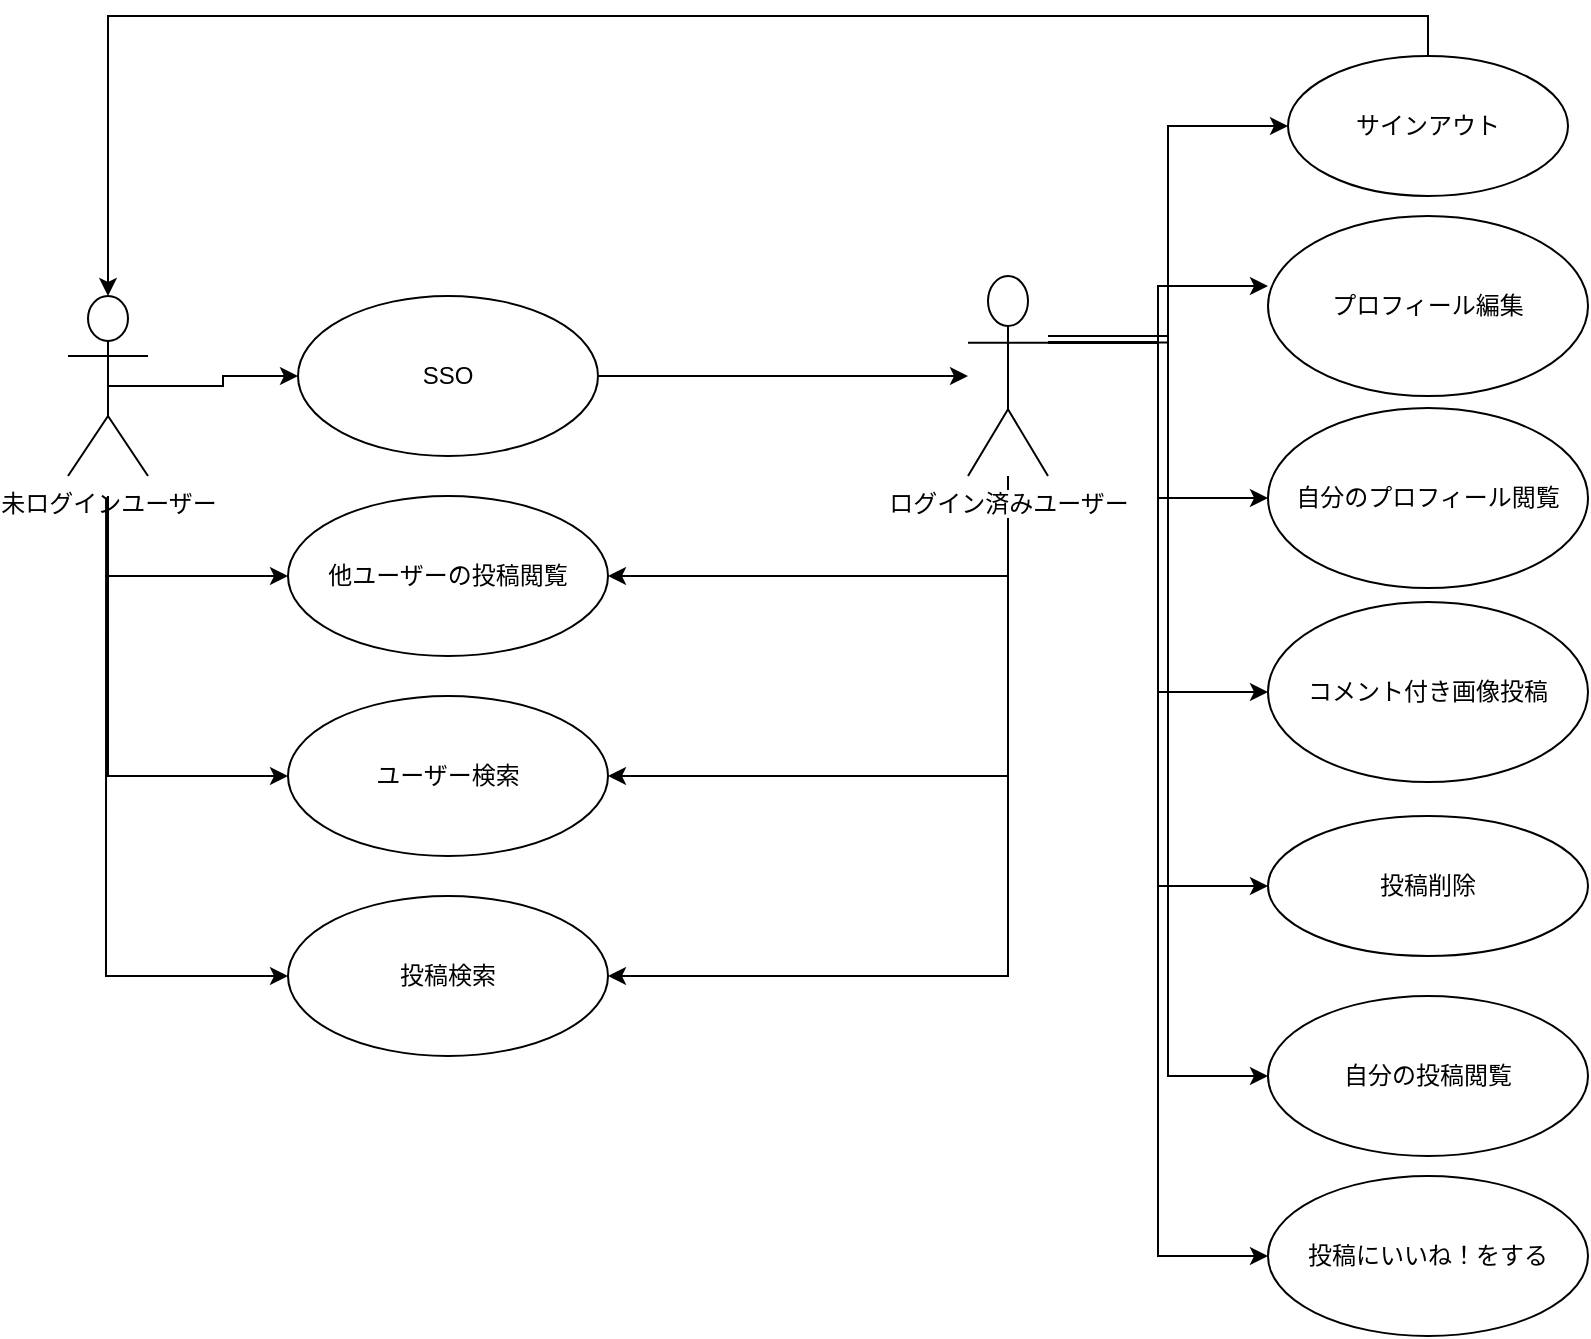 <mxfile version="14.6.13" type="device"><diagram id="Smv6oBefE2xS7m_7yH-z" name="Page-1"><mxGraphModel dx="1422" dy="762" grid="1" gridSize="10" guides="1" tooltips="1" connect="1" arrows="1" fold="1" page="1" pageScale="1" pageWidth="1169" pageHeight="1654" math="0" shadow="0"><root><object label="" id="0"><mxCell/></object><mxCell id="1" parent="0"/><mxCell id="GPNWJFbPKaoviUihQKQw-44" style="edgeStyle=orthogonalEdgeStyle;rounded=0;orthogonalLoop=1;jettySize=auto;html=1;entryX=0;entryY=0.5;entryDx=0;entryDy=0;" parent="1" target="GPNWJFbPKaoviUihQKQw-31" edge="1"><mxGeometry relative="1" as="geometry"><mxPoint x="70" y="550" as="targetPoint"/><Array as="points"><mxPoint x="70" y="460"/></Array><mxPoint x="70" y="320" as="sourcePoint"/></mxGeometry></mxCell><mxCell id="GPNWJFbPKaoviUihQKQw-45" style="edgeStyle=orthogonalEdgeStyle;rounded=0;orthogonalLoop=1;jettySize=auto;html=1;entryX=0;entryY=0.5;entryDx=0;entryDy=0;" parent="1" target="GPNWJFbPKaoviUihQKQw-32" edge="1"><mxGeometry relative="1" as="geometry"><mxPoint x="130" y="600" as="targetPoint"/><Array as="points"><mxPoint x="70" y="360"/></Array><mxPoint x="70" y="320" as="sourcePoint"/></mxGeometry></mxCell><mxCell id="UbUkWvJ_m4clPPJjWSKF-2" style="edgeStyle=orthogonalEdgeStyle;rounded=0;orthogonalLoop=1;jettySize=auto;html=1;entryX=0;entryY=0.5;entryDx=0;entryDy=0;exitX=0.492;exitY=1.003;exitDx=0;exitDy=0;exitPerimeter=0;" edge="1" parent="1" target="UbUkWvJ_m4clPPJjWSKF-1"><mxGeometry relative="1" as="geometry"><mxPoint x="69.04" y="320.6" as="sourcePoint"/><Array as="points"><mxPoint x="69" y="560"/></Array></mxGeometry></mxCell><mxCell id="GPNWJFbPKaoviUihQKQw-26" style="edgeStyle=orthogonalEdgeStyle;rounded=0;orthogonalLoop=1;jettySize=auto;html=1;exitX=1;exitY=0.333;exitDx=0;exitDy=0;exitPerimeter=0;entryX=0;entryY=0.5;entryDx=0;entryDy=0;" parent="1" source="GPNWJFbPKaoviUihQKQw-10" target="GPNWJFbPKaoviUihQKQw-25" edge="1"><mxGeometry relative="1" as="geometry"/></mxCell><mxCell id="GPNWJFbPKaoviUihQKQw-28" style="edgeStyle=orthogonalEdgeStyle;rounded=0;orthogonalLoop=1;jettySize=auto;html=1;exitX=1;exitY=0.333;exitDx=0;exitDy=0;exitPerimeter=0;entryX=0;entryY=0.389;entryDx=0;entryDy=0;entryPerimeter=0;" parent="1" source="GPNWJFbPKaoviUihQKQw-10" target="GPNWJFbPKaoviUihQKQw-24" edge="1"><mxGeometry relative="1" as="geometry"/></mxCell><mxCell id="GPNWJFbPKaoviUihQKQw-30" style="edgeStyle=orthogonalEdgeStyle;rounded=0;orthogonalLoop=1;jettySize=auto;html=1;entryX=0;entryY=0.5;entryDx=0;entryDy=0;exitX=1;exitY=0.333;exitDx=0;exitDy=0;exitPerimeter=0;" parent="1" source="GPNWJFbPKaoviUihQKQw-10" target="GPNWJFbPKaoviUihQKQw-29" edge="1"><mxGeometry relative="1" as="geometry"/></mxCell><mxCell id="GPNWJFbPKaoviUihQKQw-35" style="edgeStyle=orthogonalEdgeStyle;rounded=0;orthogonalLoop=1;jettySize=auto;html=1;entryX=1;entryY=0.5;entryDx=0;entryDy=0;" parent="1" source="GPNWJFbPKaoviUihQKQw-10" target="GPNWJFbPKaoviUihQKQw-31" edge="1"><mxGeometry relative="1" as="geometry"><mxPoint x="530" y="310" as="sourcePoint"/><Array as="points"><mxPoint x="520" y="460"/></Array></mxGeometry></mxCell><mxCell id="GPNWJFbPKaoviUihQKQw-38" style="edgeStyle=orthogonalEdgeStyle;rounded=0;orthogonalLoop=1;jettySize=auto;html=1;entryX=1;entryY=0.5;entryDx=0;entryDy=0;" parent="1" target="GPNWJFbPKaoviUihQKQw-32" edge="1"><mxGeometry relative="1" as="geometry"><mxPoint x="520" y="385" as="sourcePoint"/><Array as="points"><mxPoint x="520" y="360"/></Array></mxGeometry></mxCell><mxCell id="GPNWJFbPKaoviUihQKQw-42" style="edgeStyle=orthogonalEdgeStyle;rounded=0;orthogonalLoop=1;jettySize=auto;html=1;exitX=1;exitY=0.333;exitDx=0;exitDy=0;exitPerimeter=0;entryX=0;entryY=0.5;entryDx=0;entryDy=0;" parent="1" source="GPNWJFbPKaoviUihQKQw-10" target="GPNWJFbPKaoviUihQKQw-41" edge="1"><mxGeometry relative="1" as="geometry"/></mxCell><mxCell id="GPNWJFbPKaoviUihQKQw-18" style="edgeStyle=orthogonalEdgeStyle;rounded=0;orthogonalLoop=1;jettySize=auto;html=1;exitX=0.5;exitY=0.5;exitDx=0;exitDy=0;exitPerimeter=0;" parent="1" source="GPNWJFbPKaoviUihQKQw-12" target="GPNWJFbPKaoviUihQKQw-14" edge="1"><mxGeometry relative="1" as="geometry"/></mxCell><mxCell id="GPNWJFbPKaoviUihQKQw-12" value="未ログインユーザー" style="shape=umlActor;verticalLabelPosition=bottom;verticalAlign=top;html=1;outlineConnect=0;" parent="1" vertex="1"><mxGeometry x="50" y="220" width="40" height="90" as="geometry"/></mxCell><mxCell id="GPNWJFbPKaoviUihQKQw-21" style="edgeStyle=orthogonalEdgeStyle;rounded=0;orthogonalLoop=1;jettySize=auto;html=1;exitX=1;exitY=0.5;exitDx=0;exitDy=0;" parent="1" source="GPNWJFbPKaoviUihQKQw-14" target="GPNWJFbPKaoviUihQKQw-10" edge="1"><mxGeometry relative="1" as="geometry"/></mxCell><mxCell id="GPNWJFbPKaoviUihQKQw-14" value="SSO" style="ellipse;whiteSpace=wrap;html=1;" parent="1" vertex="1"><mxGeometry x="165" y="220" width="150" height="80" as="geometry"/></mxCell><mxCell id="GPNWJFbPKaoviUihQKQw-24" value="プロフィール編集" style="ellipse;whiteSpace=wrap;html=1;" parent="1" vertex="1"><mxGeometry x="650" y="180" width="160" height="90" as="geometry"/></mxCell><mxCell id="GPNWJFbPKaoviUihQKQw-27" style="edgeStyle=orthogonalEdgeStyle;rounded=0;orthogonalLoop=1;jettySize=auto;html=1;exitX=0.5;exitY=0;exitDx=0;exitDy=0;entryX=0.5;entryY=0;entryDx=0;entryDy=0;entryPerimeter=0;" parent="1" source="GPNWJFbPKaoviUihQKQw-25" target="GPNWJFbPKaoviUihQKQw-12" edge="1"><mxGeometry relative="1" as="geometry"/></mxCell><mxCell id="GPNWJFbPKaoviUihQKQw-25" value="サインアウト" style="ellipse;whiteSpace=wrap;html=1;" parent="1" vertex="1"><mxGeometry x="660" y="100" width="140" height="70" as="geometry"/></mxCell><mxCell id="GPNWJFbPKaoviUihQKQw-29" value="コメント付き画像投稿" style="ellipse;whiteSpace=wrap;html=1;" parent="1" vertex="1"><mxGeometry x="650" y="373" width="160" height="90" as="geometry"/></mxCell><mxCell id="GPNWJFbPKaoviUihQKQw-31" value="ユーザー検索" style="ellipse;whiteSpace=wrap;html=1;" parent="1" vertex="1"><mxGeometry x="160" y="420" width="160" height="80" as="geometry"/></mxCell><mxCell id="GPNWJFbPKaoviUihQKQw-32" value="他ユーザーの投稿閲覧" style="ellipse;whiteSpace=wrap;html=1;" parent="1" vertex="1"><mxGeometry x="160" y="320" width="160" height="80" as="geometry"/></mxCell><mxCell id="GPNWJFbPKaoviUihQKQw-33" value="自分の投稿閲覧" style="ellipse;whiteSpace=wrap;html=1;" parent="1" vertex="1"><mxGeometry x="650" y="570" width="160" height="80" as="geometry"/></mxCell><mxCell id="GPNWJFbPKaoviUihQKQw-34" value="投稿にいいね！をする" style="ellipse;whiteSpace=wrap;html=1;" parent="1" vertex="1"><mxGeometry x="650" y="660" width="160" height="80" as="geometry"/></mxCell><mxCell id="GPNWJFbPKaoviUihQKQw-39" style="edgeStyle=orthogonalEdgeStyle;rounded=0;orthogonalLoop=1;jettySize=auto;html=1;entryX=0;entryY=0.5;entryDx=0;entryDy=0;" parent="1" target="GPNWJFbPKaoviUihQKQw-33" edge="1" source="GPNWJFbPKaoviUihQKQw-10"><mxGeometry relative="1" as="geometry"><mxPoint x="550" y="240" as="sourcePoint"/><mxPoint x="640" y="710" as="targetPoint"/><Array as="points"><mxPoint x="600" y="240"/><mxPoint x="600" y="610"/><mxPoint x="650" y="610"/></Array></mxGeometry></mxCell><mxCell id="GPNWJFbPKaoviUihQKQw-40" style="edgeStyle=orthogonalEdgeStyle;rounded=0;orthogonalLoop=1;jettySize=auto;html=1;entryX=0;entryY=0.5;entryDx=0;entryDy=0;exitX=1;exitY=0.333;exitDx=0;exitDy=0;exitPerimeter=0;" parent="1" target="GPNWJFbPKaoviUihQKQw-34" edge="1" source="GPNWJFbPKaoviUihQKQw-10"><mxGeometry relative="1" as="geometry"><mxPoint x="540" y="390" as="sourcePoint"/><mxPoint x="610" y="935" as="targetPoint"/></mxGeometry></mxCell><mxCell id="GPNWJFbPKaoviUihQKQw-41" value="自分のプロフィール閲覧" style="ellipse;whiteSpace=wrap;html=1;" parent="1" vertex="1"><mxGeometry x="650" y="276" width="160" height="90" as="geometry"/></mxCell><mxCell id="UbUkWvJ_m4clPPJjWSKF-4" style="edgeStyle=orthogonalEdgeStyle;rounded=0;orthogonalLoop=1;jettySize=auto;html=1;entryX=1;entryY=0.5;entryDx=0;entryDy=0;" edge="1" parent="1" source="GPNWJFbPKaoviUihQKQw-10" target="UbUkWvJ_m4clPPJjWSKF-1"><mxGeometry relative="1" as="geometry"><Array as="points"><mxPoint x="520" y="560"/></Array></mxGeometry></mxCell><mxCell id="UbUkWvJ_m4clPPJjWSKF-6" style="edgeStyle=orthogonalEdgeStyle;rounded=0;orthogonalLoop=1;jettySize=auto;html=1;entryX=0;entryY=0.5;entryDx=0;entryDy=0;exitX=1;exitY=0.333;exitDx=0;exitDy=0;exitPerimeter=0;" edge="1" parent="1" source="GPNWJFbPKaoviUihQKQw-10" target="UbUkWvJ_m4clPPJjWSKF-5"><mxGeometry relative="1" as="geometry"/></mxCell><object label="&lt;span style=&quot;background-color: rgb(255 , 255 , 255)&quot;&gt;ログイン済みユーザー&lt;/span&gt;" id="GPNWJFbPKaoviUihQKQw-10"><mxCell style="shape=umlActor;verticalLabelPosition=bottom;verticalAlign=top;html=1;strokeWidth=1;sketch=0;" parent="1" vertex="1"><mxGeometry x="500" y="210" width="40" height="100" as="geometry"/></mxCell></object><mxCell id="UbUkWvJ_m4clPPJjWSKF-1" value="投稿検索" style="ellipse;whiteSpace=wrap;html=1;" vertex="1" parent="1"><mxGeometry x="160" y="520" width="160" height="80" as="geometry"/></mxCell><mxCell id="UbUkWvJ_m4clPPJjWSKF-5" value="投稿削除" style="ellipse;whiteSpace=wrap;html=1;" vertex="1" parent="1"><mxGeometry x="650" y="480" width="160" height="70" as="geometry"/></mxCell></root></mxGraphModel></diagram></mxfile>